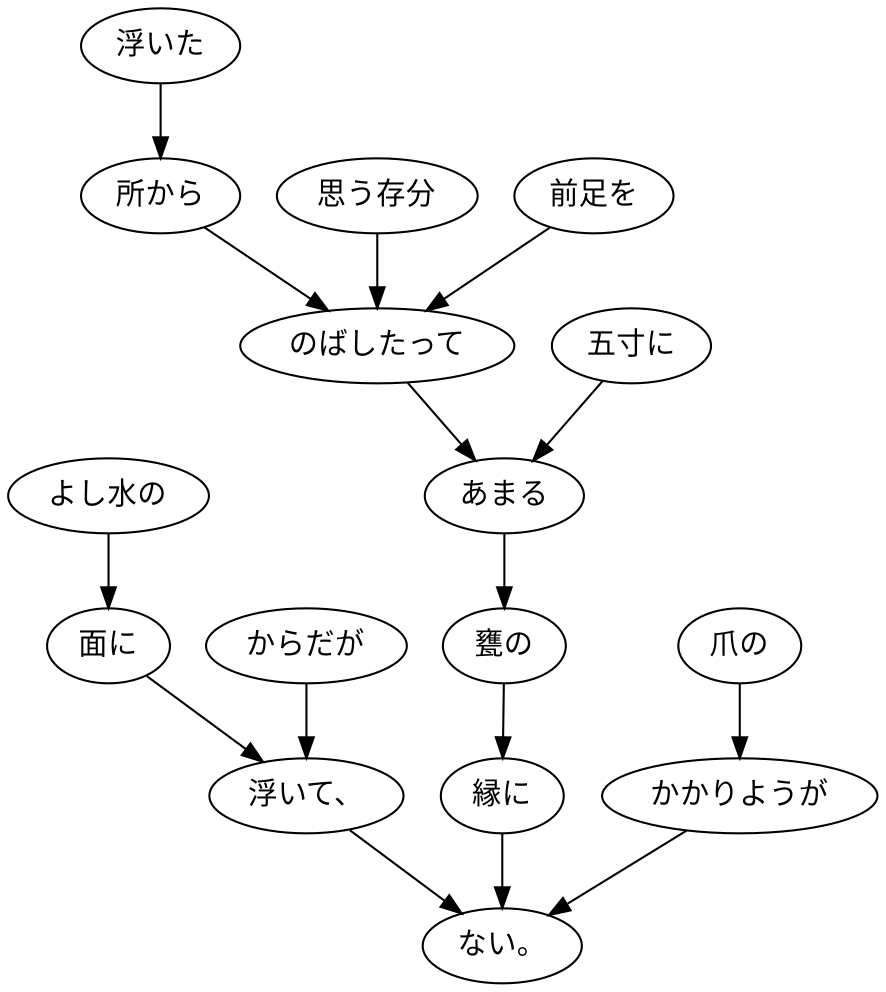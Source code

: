 digraph graph9189 {
	node0 [label="よし水の"];
	node1 [label="面に"];
	node2 [label="からだが"];
	node3 [label="浮いて、"];
	node4 [label="浮いた"];
	node5 [label="所から"];
	node6 [label="思う存分"];
	node7 [label="前足を"];
	node8 [label="のばしたって"];
	node9 [label="五寸に"];
	node10 [label="あまる"];
	node11 [label="甕の"];
	node12 [label="縁に"];
	node13 [label="爪の"];
	node14 [label="かかりようが"];
	node15 [label="ない。"];
	node0 -> node1;
	node1 -> node3;
	node2 -> node3;
	node3 -> node15;
	node4 -> node5;
	node5 -> node8;
	node6 -> node8;
	node7 -> node8;
	node8 -> node10;
	node9 -> node10;
	node10 -> node11;
	node11 -> node12;
	node12 -> node15;
	node13 -> node14;
	node14 -> node15;
}
